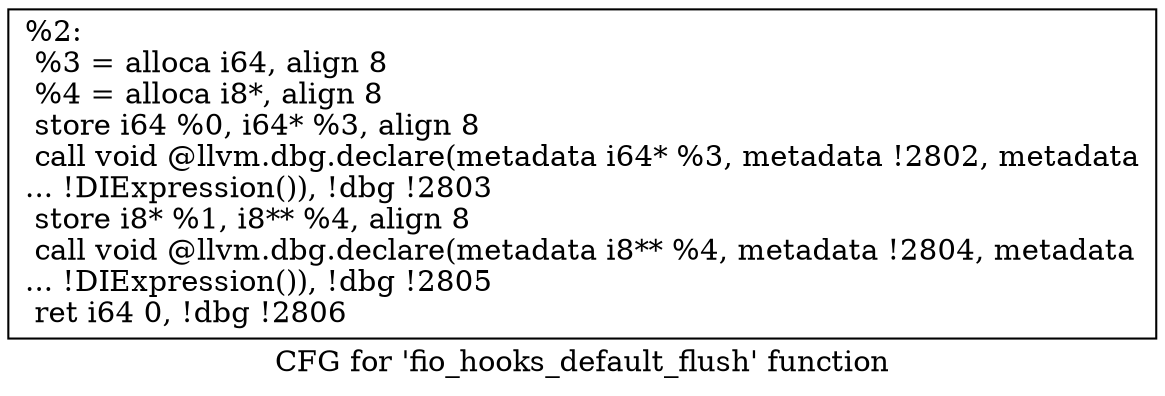 digraph "CFG for 'fio_hooks_default_flush' function" {
	label="CFG for 'fio_hooks_default_flush' function";

	Node0x55685133aee0 [shape=record,label="{%2:\l  %3 = alloca i64, align 8\l  %4 = alloca i8*, align 8\l  store i64 %0, i64* %3, align 8\l  call void @llvm.dbg.declare(metadata i64* %3, metadata !2802, metadata\l... !DIExpression()), !dbg !2803\l  store i8* %1, i8** %4, align 8\l  call void @llvm.dbg.declare(metadata i8** %4, metadata !2804, metadata\l... !DIExpression()), !dbg !2805\l  ret i64 0, !dbg !2806\l}"];
}
